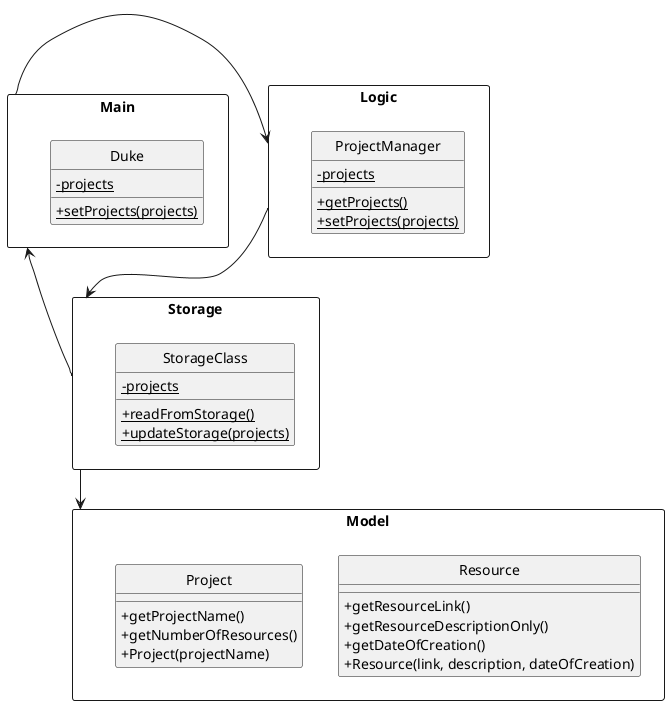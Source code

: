 @startuml
hide circle
skinparam classAttributeIconSize 0

package Logic <<Rectangle>> {
    class ProjectManager {
        - projects {static}
        + getProjects() {static}
        + setProjects(projects) {static}
    }

}
package Storage <<Rectangle>> {
    class StorageClass {
        - projects {static}
        + readFromStorage() {static}
        + updateStorage(projects) {static}
    }

}



package Main <<Rectangle>> {
    class Duke {
        - projects {static}
        + setProjects(projects) {static}

    }

}

package Model <<Rectangle>> {
    class Resource {
        + getResourceLink()
        + getResourceDescriptionOnly()
        + getDateOfCreation()
        + Resource(link, description, dateOfCreation)
    }
    class Project {
        + getProjectName()
        + getNumberOfResources()
        + Project(projectName)
    }
}

Logic --> Storage
Main <-- Storage
Main -right-> Logic
Storage --> Model

@enduml
